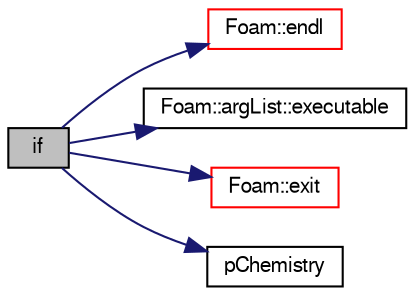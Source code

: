 digraph "if"
{
  bgcolor="transparent";
  edge [fontname="FreeSans",fontsize="10",labelfontname="FreeSans",labelfontsize="10"];
  node [fontname="FreeSans",fontsize="10",shape=record];
  rankdir="LR";
  Node0 [label="if",height=0.2,width=0.4,color="black", fillcolor="grey75", style="filled", fontcolor="black"];
  Node0 -> Node1 [color="midnightblue",fontsize="10",style="solid",fontname="FreeSans"];
  Node1 [label="Foam::endl",height=0.2,width=0.4,color="red",URL="$a21124.html#a2db8fe02a0d3909e9351bb4275b23ce4",tooltip="Add newline and flush stream. "];
  Node0 -> Node3 [color="midnightblue",fontsize="10",style="solid",fontname="FreeSans"];
  Node3 [label="Foam::argList::executable",height=0.2,width=0.4,color="black",URL="$a26662.html#a765dc84fb62a292b0dee3034a510b14e",tooltip="Name of executable without the path. "];
  Node0 -> Node4 [color="midnightblue",fontsize="10",style="solid",fontname="FreeSans"];
  Node4 [label="Foam::exit",height=0.2,width=0.4,color="red",URL="$a21124.html#a06ca7250d8e89caf05243ec094843642"];
  Node0 -> Node49 [color="midnightblue",fontsize="10",style="solid",fontname="FreeSans"];
  Node49 [label="pChemistry",height=0.2,width=0.4,color="black",URL="$a38972.html#ab96d7b7fbc7d7c57601c55b3931e0883"];
}
